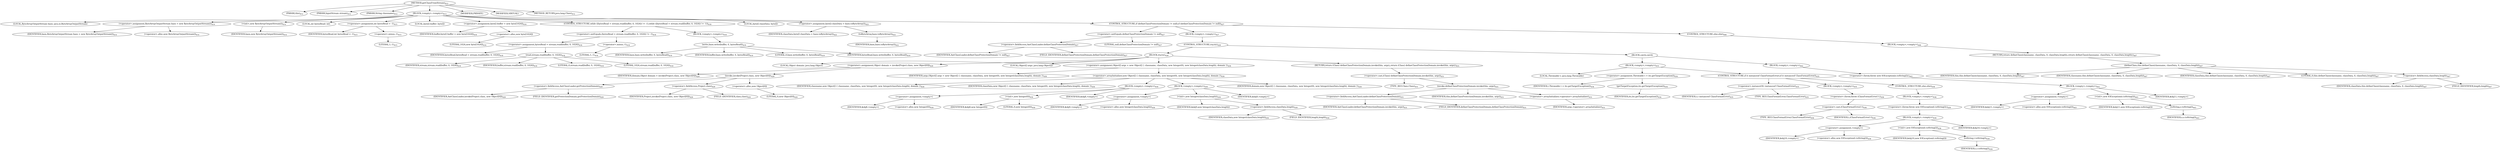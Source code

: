 digraph "getClassFromStream" {  
"650" [label = <(METHOD,getClassFromStream)<SUB>412</SUB>> ]
"35" [label = <(PARAM,this)<SUB>412</SUB>> ]
"651" [label = <(PARAM,InputStream stream)<SUB>412</SUB>> ]
"652" [label = <(PARAM,String classname)<SUB>412</SUB>> ]
"653" [label = <(BLOCK,&lt;empty&gt;,&lt;empty&gt;)<SUB>413</SUB>> ]
"33" [label = <(LOCAL,ByteArrayOutputStream baos: java.io.ByteArrayOutputStream)> ]
"654" [label = <(&lt;operator&gt;.assignment,ByteArrayOutputStream baos = new ByteArrayOutputStream())<SUB>414</SUB>> ]
"655" [label = <(IDENTIFIER,baos,ByteArrayOutputStream baos = new ByteArrayOutputStream())<SUB>414</SUB>> ]
"656" [label = <(&lt;operator&gt;.alloc,new ByteArrayOutputStream())<SUB>414</SUB>> ]
"657" [label = <(&lt;init&gt;,new ByteArrayOutputStream())<SUB>414</SUB>> ]
"32" [label = <(IDENTIFIER,baos,new ByteArrayOutputStream())<SUB>414</SUB>> ]
"658" [label = <(LOCAL,int bytesRead: int)> ]
"659" [label = <(&lt;operator&gt;.assignment,int bytesRead = -1)<SUB>415</SUB>> ]
"660" [label = <(IDENTIFIER,bytesRead,int bytesRead = -1)<SUB>415</SUB>> ]
"661" [label = <(&lt;operator&gt;.minus,-1)<SUB>415</SUB>> ]
"662" [label = <(LITERAL,1,-1)<SUB>415</SUB>> ]
"663" [label = <(LOCAL,byte[] buffer: byte[])> ]
"664" [label = <(&lt;operator&gt;.assignment,byte[] buffer = new byte[1024])<SUB>416</SUB>> ]
"665" [label = <(IDENTIFIER,buffer,byte[] buffer = new byte[1024])<SUB>416</SUB>> ]
"666" [label = <(&lt;operator&gt;.alloc,new byte[1024])> ]
"667" [label = <(LITERAL,1024,new byte[1024])<SUB>416</SUB>> ]
"668" [label = <(CONTROL_STRUCTURE,while ((bytesRead = stream.read(buffer, 0, 1024)) != -1),while ((bytesRead = stream.read(buffer, 0, 1024)) != -1))<SUB>418</SUB>> ]
"669" [label = <(&lt;operator&gt;.notEquals,(bytesRead = stream.read(buffer, 0, 1024)) != -1)<SUB>418</SUB>> ]
"670" [label = <(&lt;operator&gt;.assignment,bytesRead = stream.read(buffer, 0, 1024))<SUB>418</SUB>> ]
"671" [label = <(IDENTIFIER,bytesRead,bytesRead = stream.read(buffer, 0, 1024))<SUB>418</SUB>> ]
"672" [label = <(read,stream.read(buffer, 0, 1024))<SUB>418</SUB>> ]
"673" [label = <(IDENTIFIER,stream,stream.read(buffer, 0, 1024))<SUB>418</SUB>> ]
"674" [label = <(IDENTIFIER,buffer,stream.read(buffer, 0, 1024))<SUB>418</SUB>> ]
"675" [label = <(LITERAL,0,stream.read(buffer, 0, 1024))<SUB>418</SUB>> ]
"676" [label = <(LITERAL,1024,stream.read(buffer, 0, 1024))<SUB>418</SUB>> ]
"677" [label = <(&lt;operator&gt;.minus,-1)<SUB>418</SUB>> ]
"678" [label = <(LITERAL,1,-1)<SUB>418</SUB>> ]
"679" [label = <(BLOCK,&lt;empty&gt;,&lt;empty&gt;)<SUB>418</SUB>> ]
"680" [label = <(write,baos.write(buffer, 0, bytesRead))<SUB>419</SUB>> ]
"681" [label = <(IDENTIFIER,baos,baos.write(buffer, 0, bytesRead))<SUB>419</SUB>> ]
"682" [label = <(IDENTIFIER,buffer,baos.write(buffer, 0, bytesRead))<SUB>419</SUB>> ]
"683" [label = <(LITERAL,0,baos.write(buffer, 0, bytesRead))<SUB>419</SUB>> ]
"684" [label = <(IDENTIFIER,bytesRead,baos.write(buffer, 0, bytesRead))<SUB>419</SUB>> ]
"685" [label = <(LOCAL,byte[] classData: byte[])> ]
"686" [label = <(&lt;operator&gt;.assignment,byte[] classData = baos.toByteArray())<SUB>422</SUB>> ]
"687" [label = <(IDENTIFIER,classData,byte[] classData = baos.toByteArray())<SUB>422</SUB>> ]
"688" [label = <(toByteArray,baos.toByteArray())<SUB>422</SUB>> ]
"689" [label = <(IDENTIFIER,baos,baos.toByteArray())<SUB>422</SUB>> ]
"690" [label = <(CONTROL_STRUCTURE,if (defineClassProtectionDomain != null),if (defineClassProtectionDomain != null))<SUB>427</SUB>> ]
"691" [label = <(&lt;operator&gt;.notEquals,defineClassProtectionDomain != null)<SUB>427</SUB>> ]
"692" [label = <(&lt;operator&gt;.fieldAccess,AntClassLoader.defineClassProtectionDomain)<SUB>427</SUB>> ]
"693" [label = <(IDENTIFIER,AntClassLoader,defineClassProtectionDomain != null)<SUB>427</SUB>> ]
"694" [label = <(FIELD_IDENTIFIER,defineClassProtectionDomain,defineClassProtectionDomain)<SUB>427</SUB>> ]
"695" [label = <(LITERAL,null,defineClassProtectionDomain != null)<SUB>427</SUB>> ]
"696" [label = <(BLOCK,&lt;empty&gt;,&lt;empty&gt;)<SUB>427</SUB>> ]
"697" [label = <(CONTROL_STRUCTURE,try,try)<SUB>428</SUB>> ]
"698" [label = <(BLOCK,try,try)<SUB>428</SUB>> ]
"699" [label = <(LOCAL,Object domain: java.lang.Object)> ]
"700" [label = <(&lt;operator&gt;.assignment,Object domain = invoke(Project.class, new Object[0]))<SUB>429</SUB>> ]
"701" [label = <(IDENTIFIER,domain,Object domain = invoke(Project.class, new Object[0]))<SUB>429</SUB>> ]
"702" [label = <(invoke,invoke(Project.class, new Object[0]))<SUB>429</SUB>> ]
"703" [label = <(&lt;operator&gt;.fieldAccess,AntClassLoader.getProtectionDomain)<SUB>429</SUB>> ]
"704" [label = <(IDENTIFIER,AntClassLoader,invoke(Project.class, new Object[0]))<SUB>429</SUB>> ]
"705" [label = <(FIELD_IDENTIFIER,getProtectionDomain,getProtectionDomain)<SUB>429</SUB>> ]
"706" [label = <(&lt;operator&gt;.fieldAccess,Project.class)<SUB>429</SUB>> ]
"707" [label = <(IDENTIFIER,Project,invoke(Project.class, new Object[0]))<SUB>429</SUB>> ]
"708" [label = <(FIELD_IDENTIFIER,class,class)<SUB>429</SUB>> ]
"709" [label = <(&lt;operator&gt;.alloc,new Object[0])> ]
"710" [label = <(LITERAL,0,new Object[0])<SUB>429</SUB>> ]
"711" [label = <(LOCAL,Object[] args: java.lang.Object[])> ]
"712" [label = <(&lt;operator&gt;.assignment,Object[] args = new Object[] { classname, classData, new Integer(0), new Integer(classData.length), domain })<SUB>430</SUB>> ]
"713" [label = <(IDENTIFIER,args,Object[] args = new Object[] { classname, classData, new Integer(0), new Integer(classData.length), domain })<SUB>430</SUB>> ]
"714" [label = <(&lt;operator&gt;.arrayInitializer,new Object[] { classname, classData, new Integer(0), new Integer(classData.length), domain })<SUB>430</SUB>> ]
"715" [label = <(IDENTIFIER,classname,new Object[] { classname, classData, new Integer(0), new Integer(classData.length), domain })<SUB>430</SUB>> ]
"716" [label = <(IDENTIFIER,classData,new Object[] { classname, classData, new Integer(0), new Integer(classData.length), domain })<SUB>430</SUB>> ]
"717" [label = <(BLOCK,&lt;empty&gt;,&lt;empty&gt;)<SUB>430</SUB>> ]
"718" [label = <(&lt;operator&gt;.assignment,&lt;empty&gt;)> ]
"719" [label = <(IDENTIFIER,$obj8,&lt;empty&gt;)> ]
"720" [label = <(&lt;operator&gt;.alloc,new Integer(0))<SUB>430</SUB>> ]
"721" [label = <(&lt;init&gt;,new Integer(0))<SUB>430</SUB>> ]
"722" [label = <(IDENTIFIER,$obj8,new Integer(0))> ]
"723" [label = <(LITERAL,0,new Integer(0))<SUB>430</SUB>> ]
"724" [label = <(IDENTIFIER,$obj8,&lt;empty&gt;)> ]
"725" [label = <(BLOCK,&lt;empty&gt;,&lt;empty&gt;)<SUB>430</SUB>> ]
"726" [label = <(&lt;operator&gt;.assignment,&lt;empty&gt;)> ]
"727" [label = <(IDENTIFIER,$obj9,&lt;empty&gt;)> ]
"728" [label = <(&lt;operator&gt;.alloc,new Integer(classData.length))<SUB>430</SUB>> ]
"729" [label = <(&lt;init&gt;,new Integer(classData.length))<SUB>430</SUB>> ]
"730" [label = <(IDENTIFIER,$obj9,new Integer(classData.length))> ]
"731" [label = <(&lt;operator&gt;.fieldAccess,classData.length)<SUB>430</SUB>> ]
"732" [label = <(IDENTIFIER,classData,new Integer(classData.length))<SUB>430</SUB>> ]
"733" [label = <(FIELD_IDENTIFIER,length,length)<SUB>430</SUB>> ]
"734" [label = <(IDENTIFIER,$obj9,&lt;empty&gt;)> ]
"735" [label = <(IDENTIFIER,domain,new Object[] { classname, classData, new Integer(0), new Integer(classData.length), domain })<SUB>430</SUB>> ]
"736" [label = <(RETURN,return (Class) defineClassProtectionDomain.invoke(this, args);,return (Class) defineClassProtectionDomain.invoke(this, args);)<SUB>431</SUB>> ]
"737" [label = <(&lt;operator&gt;.cast,(Class) defineClassProtectionDomain.invoke(this, args))<SUB>431</SUB>> ]
"738" [label = <(TYPE_REF,Class,Class)<SUB>431</SUB>> ]
"739" [label = <(invoke,defineClassProtectionDomain.invoke(this, args))<SUB>431</SUB>> ]
"740" [label = <(&lt;operator&gt;.fieldAccess,AntClassLoader.defineClassProtectionDomain)<SUB>431</SUB>> ]
"741" [label = <(IDENTIFIER,AntClassLoader,defineClassProtectionDomain.invoke(this, args))<SUB>431</SUB>> ]
"742" [label = <(FIELD_IDENTIFIER,defineClassProtectionDomain,defineClassProtectionDomain)<SUB>431</SUB>> ]
"34" [label = <(IDENTIFIER,this,defineClassProtectionDomain.invoke(this, args))<SUB>431</SUB>> ]
"743" [label = <(&lt;operator&gt;.arrayInitializer,&lt;operator&gt;.arrayInitializer)<SUB>431</SUB>> ]
"744" [label = <(IDENTIFIER,args,&lt;operator&gt;.arrayInitializer)<SUB>431</SUB>> ]
"745" [label = <(BLOCK,catch,catch)> ]
"746" [label = <(BLOCK,&lt;empty&gt;,&lt;empty&gt;)<SUB>433</SUB>> ]
"747" [label = <(LOCAL,Throwable t: java.lang.Throwable)> ]
"748" [label = <(&lt;operator&gt;.assignment,Throwable t = ite.getTargetException())<SUB>434</SUB>> ]
"749" [label = <(IDENTIFIER,t,Throwable t = ite.getTargetException())<SUB>434</SUB>> ]
"750" [label = <(getTargetException,ite.getTargetException())<SUB>434</SUB>> ]
"751" [label = <(IDENTIFIER,ite,ite.getTargetException())<SUB>434</SUB>> ]
"752" [label = <(CONTROL_STRUCTURE,if (t instanceof ClassFormatError),if (t instanceof ClassFormatError))<SUB>435</SUB>> ]
"753" [label = <(&lt;operator&gt;.instanceOf,t instanceof ClassFormatError)<SUB>435</SUB>> ]
"754" [label = <(IDENTIFIER,t,t instanceof ClassFormatError)<SUB>435</SUB>> ]
"755" [label = <(TYPE_REF,ClassFormatError,ClassFormatError)<SUB>435</SUB>> ]
"756" [label = <(BLOCK,&lt;empty&gt;,&lt;empty&gt;)<SUB>435</SUB>> ]
"757" [label = <(&lt;operator&gt;.throw,throw (ClassFormatError) t;)<SUB>436</SUB>> ]
"758" [label = <(&lt;operator&gt;.cast,(ClassFormatError) t)<SUB>436</SUB>> ]
"759" [label = <(TYPE_REF,ClassFormatError,ClassFormatError)<SUB>436</SUB>> ]
"760" [label = <(IDENTIFIER,t,(ClassFormatError) t)<SUB>436</SUB>> ]
"761" [label = <(CONTROL_STRUCTURE,else,else)<SUB>438</SUB>> ]
"762" [label = <(BLOCK,&lt;empty&gt;,&lt;empty&gt;)<SUB>438</SUB>> ]
"763" [label = <(&lt;operator&gt;.throw,throw new IOException(t.toString());)<SUB>439</SUB>> ]
"764" [label = <(BLOCK,&lt;empty&gt;,&lt;empty&gt;)<SUB>439</SUB>> ]
"765" [label = <(&lt;operator&gt;.assignment,&lt;empty&gt;)> ]
"766" [label = <(IDENTIFIER,$obj10,&lt;empty&gt;)> ]
"767" [label = <(&lt;operator&gt;.alloc,new IOException(t.toString()))<SUB>439</SUB>> ]
"768" [label = <(&lt;init&gt;,new IOException(t.toString()))<SUB>439</SUB>> ]
"769" [label = <(IDENTIFIER,$obj10,new IOException(t.toString()))> ]
"770" [label = <(toString,t.toString())<SUB>439</SUB>> ]
"771" [label = <(IDENTIFIER,t,t.toString())<SUB>439</SUB>> ]
"772" [label = <(IDENTIFIER,$obj10,&lt;empty&gt;)> ]
"773" [label = <(BLOCK,&lt;empty&gt;,&lt;empty&gt;)<SUB>442</SUB>> ]
"774" [label = <(&lt;operator&gt;.throw,throw new IOException(e.toString());)<SUB>443</SUB>> ]
"775" [label = <(BLOCK,&lt;empty&gt;,&lt;empty&gt;)<SUB>443</SUB>> ]
"776" [label = <(&lt;operator&gt;.assignment,&lt;empty&gt;)> ]
"777" [label = <(IDENTIFIER,$obj11,&lt;empty&gt;)> ]
"778" [label = <(&lt;operator&gt;.alloc,new IOException(e.toString()))<SUB>443</SUB>> ]
"779" [label = <(&lt;init&gt;,new IOException(e.toString()))<SUB>443</SUB>> ]
"780" [label = <(IDENTIFIER,$obj11,new IOException(e.toString()))> ]
"781" [label = <(toString,e.toString())<SUB>443</SUB>> ]
"782" [label = <(IDENTIFIER,e,e.toString())<SUB>443</SUB>> ]
"783" [label = <(IDENTIFIER,$obj11,&lt;empty&gt;)> ]
"784" [label = <(CONTROL_STRUCTURE,else,else)<SUB>446</SUB>> ]
"785" [label = <(BLOCK,&lt;empty&gt;,&lt;empty&gt;)<SUB>446</SUB>> ]
"786" [label = <(RETURN,return defineClass(classname, classData, 0, classData.length);,return defineClass(classname, classData, 0, classData.length);)<SUB>447</SUB>> ]
"787" [label = <(defineClass,this.defineClass(classname, classData, 0, classData.length))<SUB>447</SUB>> ]
"36" [label = <(IDENTIFIER,this,this.defineClass(classname, classData, 0, classData.length))<SUB>447</SUB>> ]
"788" [label = <(IDENTIFIER,classname,this.defineClass(classname, classData, 0, classData.length))<SUB>447</SUB>> ]
"789" [label = <(IDENTIFIER,classData,this.defineClass(classname, classData, 0, classData.length))<SUB>447</SUB>> ]
"790" [label = <(LITERAL,0,this.defineClass(classname, classData, 0, classData.length))<SUB>447</SUB>> ]
"791" [label = <(&lt;operator&gt;.fieldAccess,classData.length)<SUB>447</SUB>> ]
"792" [label = <(IDENTIFIER,classData,this.defineClass(classname, classData, 0, classData.length))<SUB>447</SUB>> ]
"793" [label = <(FIELD_IDENTIFIER,length,length)<SUB>447</SUB>> ]
"794" [label = <(MODIFIER,PRIVATE)> ]
"795" [label = <(MODIFIER,VIRTUAL)> ]
"796" [label = <(METHOD_RETURN,java.lang.Class)<SUB>412</SUB>> ]
  "650" -> "35" 
  "650" -> "651" 
  "650" -> "652" 
  "650" -> "653" 
  "650" -> "794" 
  "650" -> "795" 
  "650" -> "796" 
  "653" -> "33" 
  "653" -> "654" 
  "653" -> "657" 
  "653" -> "658" 
  "653" -> "659" 
  "653" -> "663" 
  "653" -> "664" 
  "653" -> "668" 
  "653" -> "685" 
  "653" -> "686" 
  "653" -> "690" 
  "654" -> "655" 
  "654" -> "656" 
  "657" -> "32" 
  "659" -> "660" 
  "659" -> "661" 
  "661" -> "662" 
  "664" -> "665" 
  "664" -> "666" 
  "666" -> "667" 
  "668" -> "669" 
  "668" -> "679" 
  "669" -> "670" 
  "669" -> "677" 
  "670" -> "671" 
  "670" -> "672" 
  "672" -> "673" 
  "672" -> "674" 
  "672" -> "675" 
  "672" -> "676" 
  "677" -> "678" 
  "679" -> "680" 
  "680" -> "681" 
  "680" -> "682" 
  "680" -> "683" 
  "680" -> "684" 
  "686" -> "687" 
  "686" -> "688" 
  "688" -> "689" 
  "690" -> "691" 
  "690" -> "696" 
  "690" -> "784" 
  "691" -> "692" 
  "691" -> "695" 
  "692" -> "693" 
  "692" -> "694" 
  "696" -> "697" 
  "697" -> "698" 
  "697" -> "745" 
  "698" -> "699" 
  "698" -> "700" 
  "698" -> "711" 
  "698" -> "712" 
  "698" -> "736" 
  "700" -> "701" 
  "700" -> "702" 
  "702" -> "703" 
  "702" -> "706" 
  "702" -> "709" 
  "703" -> "704" 
  "703" -> "705" 
  "706" -> "707" 
  "706" -> "708" 
  "709" -> "710" 
  "712" -> "713" 
  "712" -> "714" 
  "714" -> "715" 
  "714" -> "716" 
  "714" -> "717" 
  "714" -> "725" 
  "714" -> "735" 
  "717" -> "718" 
  "717" -> "721" 
  "717" -> "724" 
  "718" -> "719" 
  "718" -> "720" 
  "721" -> "722" 
  "721" -> "723" 
  "725" -> "726" 
  "725" -> "729" 
  "725" -> "734" 
  "726" -> "727" 
  "726" -> "728" 
  "729" -> "730" 
  "729" -> "731" 
  "731" -> "732" 
  "731" -> "733" 
  "736" -> "737" 
  "737" -> "738" 
  "737" -> "739" 
  "739" -> "740" 
  "739" -> "34" 
  "739" -> "743" 
  "740" -> "741" 
  "740" -> "742" 
  "743" -> "744" 
  "745" -> "746" 
  "745" -> "773" 
  "746" -> "747" 
  "746" -> "748" 
  "746" -> "752" 
  "748" -> "749" 
  "748" -> "750" 
  "750" -> "751" 
  "752" -> "753" 
  "752" -> "756" 
  "752" -> "761" 
  "753" -> "754" 
  "753" -> "755" 
  "756" -> "757" 
  "757" -> "758" 
  "758" -> "759" 
  "758" -> "760" 
  "761" -> "762" 
  "762" -> "763" 
  "763" -> "764" 
  "764" -> "765" 
  "764" -> "768" 
  "764" -> "772" 
  "765" -> "766" 
  "765" -> "767" 
  "768" -> "769" 
  "768" -> "770" 
  "770" -> "771" 
  "773" -> "774" 
  "774" -> "775" 
  "775" -> "776" 
  "775" -> "779" 
  "775" -> "783" 
  "776" -> "777" 
  "776" -> "778" 
  "779" -> "780" 
  "779" -> "781" 
  "781" -> "782" 
  "784" -> "785" 
  "785" -> "786" 
  "786" -> "787" 
  "787" -> "36" 
  "787" -> "788" 
  "787" -> "789" 
  "787" -> "790" 
  "787" -> "791" 
  "791" -> "792" 
  "791" -> "793" 
}
